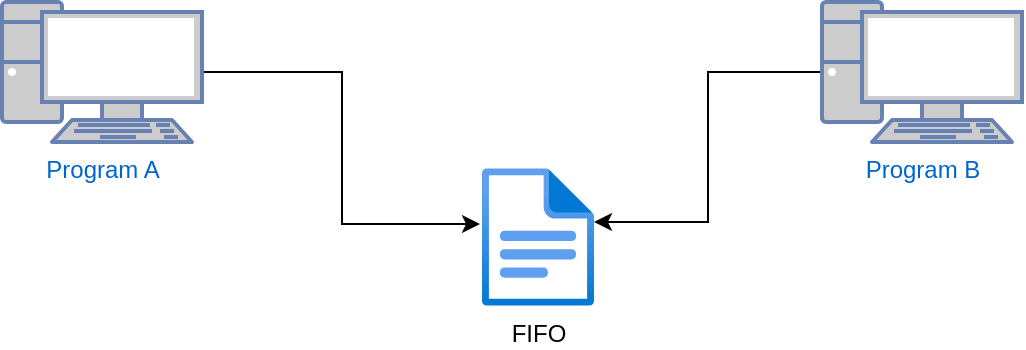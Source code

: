 <mxfile version="13.9.9" type="device"><diagram id="eUyZ0ljtAbXCC0rKo_2K" name="Page-1"><mxGraphModel dx="918" dy="801" grid="1" gridSize="10" guides="1" tooltips="1" connect="1" arrows="1" fold="1" page="0" pageScale="1" pageWidth="850" pageHeight="1100" math="0" shadow="0"><root><mxCell id="0"/><mxCell id="1" parent="0"/><mxCell id="qTMjgymya1gK1yT_4XXS-5" value="FIFO" style="aspect=fixed;html=1;points=[];align=center;image;fontSize=12;image=img/lib/azure2/general/File.svg;" vertex="1" parent="1"><mxGeometry x="380" y="373" width="56.0" height="69" as="geometry"/></mxCell><mxCell id="qTMjgymya1gK1yT_4XXS-12" style="edgeStyle=orthogonalEdgeStyle;rounded=0;orthogonalLoop=1;jettySize=auto;html=1;entryX=-0.018;entryY=0.406;entryDx=0;entryDy=0;entryPerimeter=0;" edge="1" parent="1" source="qTMjgymya1gK1yT_4XXS-7" target="qTMjgymya1gK1yT_4XXS-5"><mxGeometry relative="1" as="geometry"/></mxCell><mxCell id="qTMjgymya1gK1yT_4XXS-7" value="Program A" style="fontColor=#0066CC;verticalAlign=top;verticalLabelPosition=bottom;labelPosition=center;align=center;html=1;outlineConnect=0;fillColor=#CCCCCC;strokeColor=#6881B3;gradientColor=none;gradientDirection=north;strokeWidth=2;shape=mxgraph.networks.pc;" vertex="1" parent="1"><mxGeometry x="140" y="290" width="100" height="70" as="geometry"/></mxCell><mxCell id="qTMjgymya1gK1yT_4XXS-11" style="edgeStyle=orthogonalEdgeStyle;rounded=0;orthogonalLoop=1;jettySize=auto;html=1;entryX=1;entryY=0.391;entryDx=0;entryDy=0;entryPerimeter=0;" edge="1" parent="1" source="qTMjgymya1gK1yT_4XXS-8" target="qTMjgymya1gK1yT_4XXS-5"><mxGeometry relative="1" as="geometry"/></mxCell><mxCell id="qTMjgymya1gK1yT_4XXS-8" value="Program B" style="fontColor=#0066CC;verticalAlign=top;verticalLabelPosition=bottom;labelPosition=center;align=center;html=1;outlineConnect=0;fillColor=#CCCCCC;strokeColor=#6881B3;gradientColor=none;gradientDirection=north;strokeWidth=2;shape=mxgraph.networks.pc;" vertex="1" parent="1"><mxGeometry x="550" y="290" width="100" height="70" as="geometry"/></mxCell></root></mxGraphModel></diagram></mxfile>